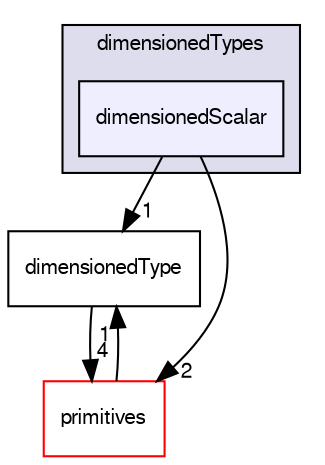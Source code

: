 digraph "src/OpenFOAM/dimensionedTypes/dimensionedScalar" {
  bgcolor=transparent;
  compound=true
  node [ fontsize="10", fontname="FreeSans"];
  edge [ labelfontsize="10", labelfontname="FreeSans"];
  subgraph clusterdir_d4979fdf35c07e0caec68718d229a4b4 {
    graph [ bgcolor="#ddddee", pencolor="black", label="dimensionedTypes" fontname="FreeSans", fontsize="10", URL="dir_d4979fdf35c07e0caec68718d229a4b4.html"]
  dir_e31c9ddbfe211a5cc77e204494e1ef79 [shape=box, label="dimensionedScalar", style="filled", fillcolor="#eeeeff", pencolor="black", URL="dir_e31c9ddbfe211a5cc77e204494e1ef79.html"];
  }
  dir_10a50275708c74d41843a3aeb8530ab7 [shape=box label="dimensionedType" URL="dir_10a50275708c74d41843a3aeb8530ab7.html"];
  dir_3e50f45338116b169052b428016851aa [shape=box label="primitives" color="red" URL="dir_3e50f45338116b169052b428016851aa.html"];
  dir_10a50275708c74d41843a3aeb8530ab7->dir_3e50f45338116b169052b428016851aa [headlabel="4", labeldistance=1.5 headhref="dir_001853_002157.html"];
  dir_3e50f45338116b169052b428016851aa->dir_10a50275708c74d41843a3aeb8530ab7 [headlabel="1", labeldistance=1.5 headhref="dir_002157_001853.html"];
  dir_e31c9ddbfe211a5cc77e204494e1ef79->dir_10a50275708c74d41843a3aeb8530ab7 [headlabel="1", labeldistance=1.5 headhref="dir_001849_001853.html"];
  dir_e31c9ddbfe211a5cc77e204494e1ef79->dir_3e50f45338116b169052b428016851aa [headlabel="2", labeldistance=1.5 headhref="dir_001849_002157.html"];
}
